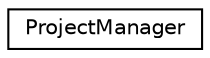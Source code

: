 digraph "Gráfico de Hierarquia de Classes"
{
  edge [fontname="Helvetica",fontsize="10",labelfontname="Helvetica",labelfontsize="10"];
  node [fontname="Helvetica",fontsize="10",shape=record];
  rankdir="LR";
  Node1 [label="ProjectManager",height=0.2,width=0.4,color="black", fillcolor="white", style="filled",URL="$classProjectManager.html"];
}
